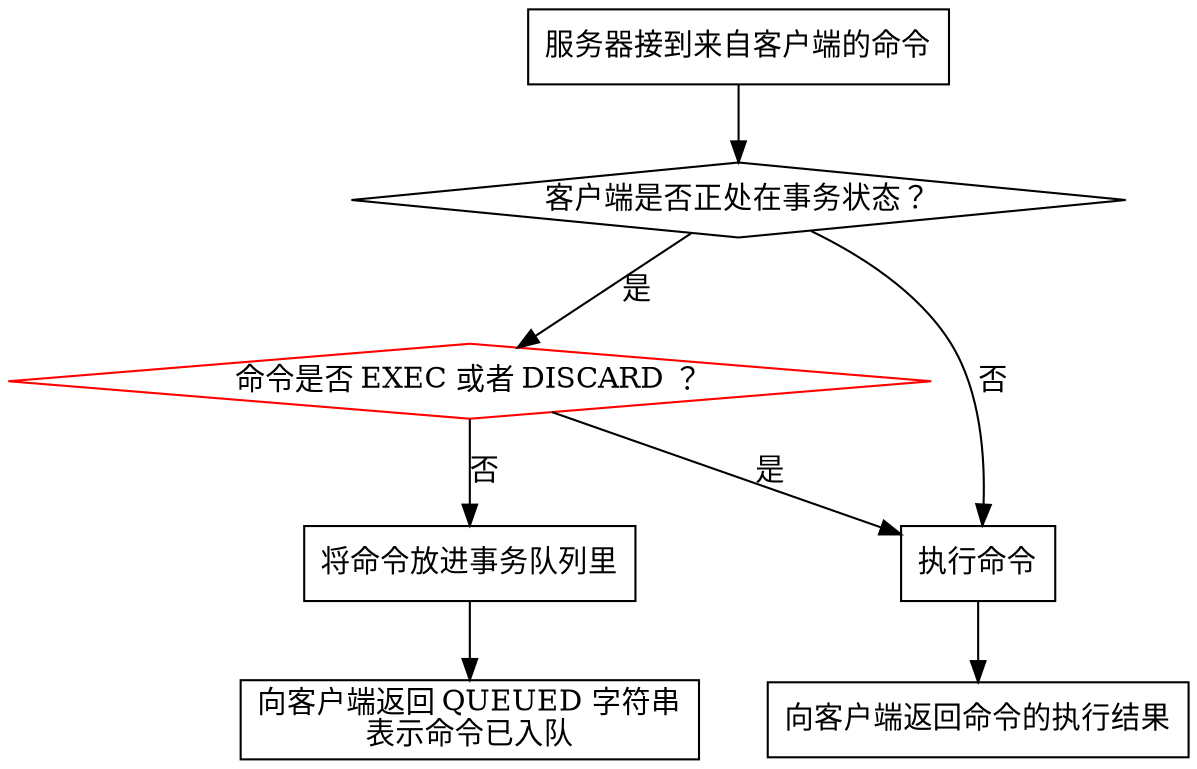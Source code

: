 digraph enqueue_with_exec_and_discard {

    node [shape = record];

    command_in [label = "服务器接到来自客户端的命令"];

    in_transaction_or_not [label = "客户端是否正处在事务状态？", shape = diamond];

    not_exec_and_discard [label = "命令是否 EXEC 或者 DISCARD ？", shape = diamond, color = red];

    enqueu_command [label = "将命令放进事务队列里"];

    return_enqueued [label = "向客户端返回 QUEUED 字符串\n表示命令已入队"];

    exec_command [label = "执行命令"];

    return_command_result [label = "向客户端返回命令的执行结果"];

    // 

    command_in -> in_transaction_or_not;

    in_transaction_or_not -> not_exec_and_discard [label = "是"];

    not_exec_and_discard -> enqueu_command [label = "否"];

    not_exec_and_discard -> exec_command [label = "是"];

    in_transaction_or_not -> exec_command [label = "否"];

    exec_command -> return_command_result;

    enqueu_command -> return_enqueued;
}
